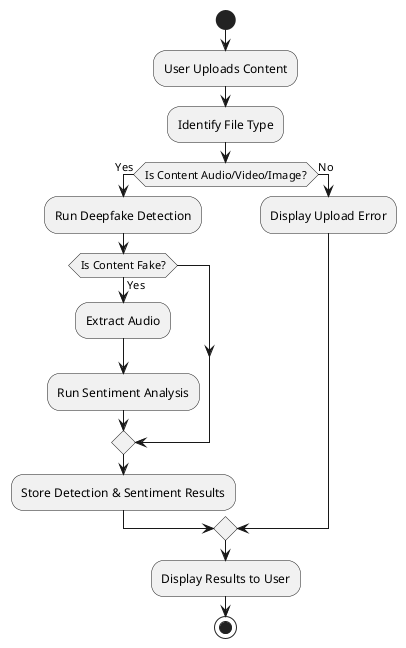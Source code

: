 @startuml
skinparam defaultTextAlignment center

start

:User Uploads Content;
:Identify File Type;
if (Is Content Audio/Video/Image?) then (Yes)
    :Run Deepfake Detection;
    if (Is Content Fake?) then (Yes)
        :Extract Audio;
        :Run Sentiment Analysis;
    endif
    :Store Detection & Sentiment Results;
else (No)
    :Display Upload Error;
endif

:Display Results to User;
stop

@enduml
